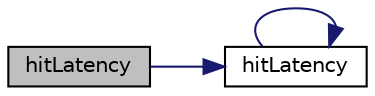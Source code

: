 digraph G
{
  edge [fontname="Helvetica",fontsize="10",labelfontname="Helvetica",labelfontsize="10"];
  node [fontname="Helvetica",fontsize="10",shape=record];
  rankdir=LR;
  Node1 [label="hitLatency",height=0.2,width=0.4,color="black", fillcolor="grey75", style="filled" fontcolor="black"];
  Node1 -> Node2 [color="midnightblue",fontsize="10",style="solid",fontname="Helvetica"];
  Node2 [label="hitLatency",height=0.2,width=0.4,color="black", fillcolor="white", style="filled",URL="$latency_8cpp.html#a80ed63139b2bc6c0549c9a133e9c41aa"];
  Node2 -> Node2 [color="midnightblue",fontsize="10",style="solid",fontname="Helvetica"];
}
